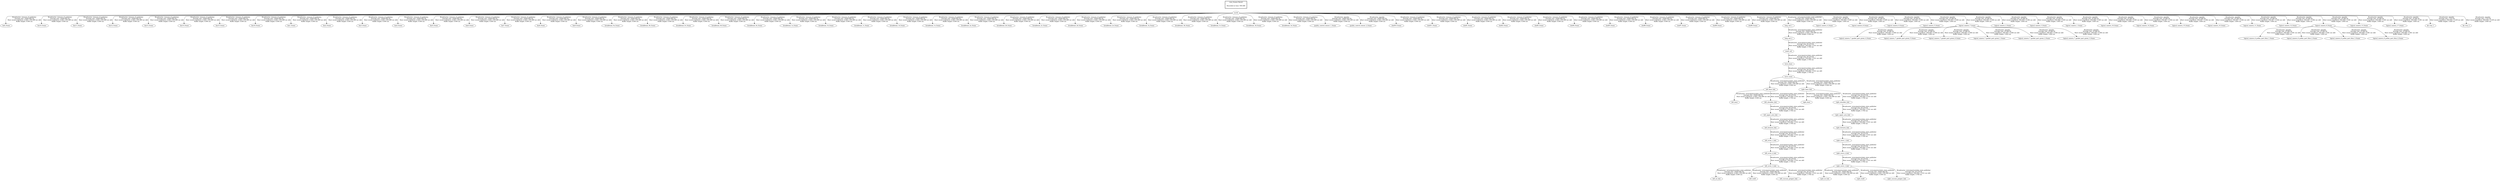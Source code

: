 digraph G {
"world" -> "belt_frame"[label="Broadcaster: /sensors_tf_publisher\nAverage rate: 10000.000 Hz\nMost recent transform: 0.000 ( 559.489 sec old)\nBuffer length: 0.000 sec\n"];
"world" -> "bin10_frame"[label="Broadcaster: /sensors_tf_publisher\nAverage rate: 10000.000 Hz\nMost recent transform: 0.000 ( 559.489 sec old)\nBuffer length: 0.000 sec\n"];
"world" -> "bin11_frame"[label="Broadcaster: /sensors_tf_publisher\nAverage rate: 10000.000 Hz\nMost recent transform: 0.000 ( 559.489 sec old)\nBuffer length: 0.000 sec\n"];
"world" -> "bin12_frame"[label="Broadcaster: /sensors_tf_publisher\nAverage rate: 10000.000 Hz\nMost recent transform: 0.000 ( 559.489 sec old)\nBuffer length: 0.000 sec\n"];
"world" -> "bin13_frame"[label="Broadcaster: /sensors_tf_publisher\nAverage rate: 10000.000 Hz\nMost recent transform: 0.000 ( 559.489 sec old)\nBuffer length: 0.000 sec\n"];
"world" -> "bin14_frame"[label="Broadcaster: /sensors_tf_publisher\nAverage rate: 10000.000 Hz\nMost recent transform: 0.000 ( 559.489 sec old)\nBuffer length: 0.000 sec\n"];
"world" -> "bin15_frame"[label="Broadcaster: /sensors_tf_publisher\nAverage rate: 10000.000 Hz\nMost recent transform: 0.000 ( 559.489 sec old)\nBuffer length: 0.000 sec\n"];
"world" -> "bin16_frame"[label="Broadcaster: /sensors_tf_publisher\nAverage rate: 10000.000 Hz\nMost recent transform: 0.000 ( 559.489 sec old)\nBuffer length: 0.000 sec\n"];
"world" -> "bin1_frame"[label="Broadcaster: /sensors_tf_publisher\nAverage rate: 10000.000 Hz\nMost recent transform: 0.000 ( 559.489 sec old)\nBuffer length: 0.000 sec\n"];
"world" -> "bin2_frame"[label="Broadcaster: /sensors_tf_publisher\nAverage rate: 10000.000 Hz\nMost recent transform: 0.000 ( 559.489 sec old)\nBuffer length: 0.000 sec\n"];
"world" -> "bin3_frame"[label="Broadcaster: /sensors_tf_publisher\nAverage rate: 10000.000 Hz\nMost recent transform: 0.000 ( 559.489 sec old)\nBuffer length: 0.000 sec\n"];
"world" -> "bin4_frame"[label="Broadcaster: /sensors_tf_publisher\nAverage rate: 10000.000 Hz\nMost recent transform: 0.000 ( 559.489 sec old)\nBuffer length: 0.000 sec\n"];
"world" -> "bin5_frame"[label="Broadcaster: /sensors_tf_publisher\nAverage rate: 10000.000 Hz\nMost recent transform: 0.000 ( 559.489 sec old)\nBuffer length: 0.000 sec\n"];
"world" -> "bin6_frame"[label="Broadcaster: /sensors_tf_publisher\nAverage rate: 10000.000 Hz\nMost recent transform: 0.000 ( 559.489 sec old)\nBuffer length: 0.000 sec\n"];
"world" -> "bin7_frame"[label="Broadcaster: /sensors_tf_publisher\nAverage rate: 10000.000 Hz\nMost recent transform: 0.000 ( 559.489 sec old)\nBuffer length: 0.000 sec\n"];
"world" -> "bin8_frame"[label="Broadcaster: /sensors_tf_publisher\nAverage rate: 10000.000 Hz\nMost recent transform: 0.000 ( 559.489 sec old)\nBuffer length: 0.000 sec\n"];
"world" -> "bin9_frame"[label="Broadcaster: /sensors_tf_publisher\nAverage rate: 10000.000 Hz\nMost recent transform: 0.000 ( 559.489 sec old)\nBuffer length: 0.000 sec\n"];
"world" -> "breakbeam_0a_frame"[label="Broadcaster: /sensors_tf_publisher\nAverage rate: 10000.000 Hz\nMost recent transform: 0.000 ( 559.489 sec old)\nBuffer length: 0.000 sec\n"];
"world" -> "breakbeam_0b_frame"[label="Broadcaster: /sensors_tf_publisher\nAverage rate: 10000.000 Hz\nMost recent transform: 0.000 ( 559.489 sec old)\nBuffer length: 0.000 sec\n"];
"world" -> "breakbeam_0c_frame"[label="Broadcaster: /sensors_tf_publisher\nAverage rate: 10000.000 Hz\nMost recent transform: 0.000 ( 559.489 sec old)\nBuffer length: 0.000 sec\n"];
"world" -> "breakbeam_0d_frame"[label="Broadcaster: /sensors_tf_publisher\nAverage rate: 10000.000 Hz\nMost recent transform: 0.000 ( 559.489 sec old)\nBuffer length: 0.000 sec\n"];
"world" -> "breakbeam_0e_frame"[label="Broadcaster: /sensors_tf_publisher\nAverage rate: 10000.000 Hz\nMost recent transform: 0.000 ( 559.489 sec old)\nBuffer length: 0.000 sec\n"];
"world" -> "breakbeam_1a_frame"[label="Broadcaster: /sensors_tf_publisher\nAverage rate: 10000.000 Hz\nMost recent transform: 0.000 ( 559.489 sec old)\nBuffer length: 0.000 sec\n"];
"world" -> "breakbeam_1b_frame"[label="Broadcaster: /sensors_tf_publisher\nAverage rate: 10000.000 Hz\nMost recent transform: 0.000 ( 559.489 sec old)\nBuffer length: 0.000 sec\n"];
"world" -> "breakbeam_1c_frame"[label="Broadcaster: /sensors_tf_publisher\nAverage rate: 10000.000 Hz\nMost recent transform: 0.000 ( 559.489 sec old)\nBuffer length: 0.000 sec\n"];
"world" -> "breakbeam_1d_frame"[label="Broadcaster: /sensors_tf_publisher\nAverage rate: 10000.000 Hz\nMost recent transform: 0.000 ( 559.489 sec old)\nBuffer length: 0.000 sec\n"];
"world" -> "breakbeam_1e_frame"[label="Broadcaster: /sensors_tf_publisher\nAverage rate: 10000.000 Hz\nMost recent transform: 0.000 ( 559.489 sec old)\nBuffer length: 0.000 sec\n"];
"world" -> "breakbeam_2a_frame"[label="Broadcaster: /sensors_tf_publisher\nAverage rate: 10000.000 Hz\nMost recent transform: 0.000 ( 559.489 sec old)\nBuffer length: 0.000 sec\n"];
"world" -> "breakbeam_2b_frame"[label="Broadcaster: /sensors_tf_publisher\nAverage rate: 10000.000 Hz\nMost recent transform: 0.000 ( 559.489 sec old)\nBuffer length: 0.000 sec\n"];
"world" -> "breakbeam_2c_frame"[label="Broadcaster: /sensors_tf_publisher\nAverage rate: 10000.000 Hz\nMost recent transform: 0.000 ( 559.489 sec old)\nBuffer length: 0.000 sec\n"];
"world" -> "breakbeam_2d_frame"[label="Broadcaster: /sensors_tf_publisher\nAverage rate: 10000.000 Hz\nMost recent transform: 0.000 ( 559.489 sec old)\nBuffer length: 0.000 sec\n"];
"world" -> "breakbeam_2e_frame"[label="Broadcaster: /sensors_tf_publisher\nAverage rate: 10000.000 Hz\nMost recent transform: 0.000 ( 559.489 sec old)\nBuffer length: 0.000 sec\n"];
"world" -> "breakbeam_3a_frame"[label="Broadcaster: /sensors_tf_publisher\nAverage rate: 10000.000 Hz\nMost recent transform: 0.000 ( 559.489 sec old)\nBuffer length: 0.000 sec\n"];
"world" -> "breakbeam_3b_frame"[label="Broadcaster: /sensors_tf_publisher\nAverage rate: 10000.000 Hz\nMost recent transform: 0.000 ( 559.489 sec old)\nBuffer length: 0.000 sec\n"];
"world" -> "breakbeam_3c_frame"[label="Broadcaster: /sensors_tf_publisher\nAverage rate: 10000.000 Hz\nMost recent transform: 0.000 ( 559.489 sec old)\nBuffer length: 0.000 sec\n"];
"world" -> "breakbeam_3d_frame"[label="Broadcaster: /sensors_tf_publisher\nAverage rate: 10000.000 Hz\nMost recent transform: 0.000 ( 559.489 sec old)\nBuffer length: 0.000 sec\n"];
"world" -> "breakbeam_3e_frame"[label="Broadcaster: /sensors_tf_publisher\nAverage rate: 10000.000 Hz\nMost recent transform: 0.000 ( 559.489 sec old)\nBuffer length: 0.000 sec\n"];
"world" -> "quality_control_sensor_1_frame"[label="Broadcaster: /gazebo\nAverage rate: 10000.000 Hz\nMost recent transform: 0.000 ( 559.489 sec old)\nBuffer length: 0.000 sec\n"];
"world" -> "quality_control_sensor_2_frame"[label="Broadcaster: /gazebo\nAverage rate: 10000.000 Hz\nMost recent transform: 0.000 ( 559.489 sec old)\nBuffer length: 0.000 sec\n"];
"world" -> "shelf10_frame"[label="Broadcaster: /sensors_tf_publisher\nAverage rate: 10000.000 Hz\nMost recent transform: 0.000 ( 559.489 sec old)\nBuffer length: 0.000 sec\n"];
"world" -> "shelf11_frame"[label="Broadcaster: /sensors_tf_publisher\nAverage rate: 10000.000 Hz\nMost recent transform: 0.000 ( 559.489 sec old)\nBuffer length: 0.000 sec\n"];
"world" -> "shelf1_frame"[label="Broadcaster: /sensors_tf_publisher\nAverage rate: 10000.000 Hz\nMost recent transform: 0.000 ( 559.489 sec old)\nBuffer length: 0.000 sec\n"];
"world" -> "shelf2_frame"[label="Broadcaster: /sensors_tf_publisher\nAverage rate: 10000.000 Hz\nMost recent transform: 0.000 ( 559.489 sec old)\nBuffer length: 0.000 sec\n"];
"world" -> "shelf3_frame"[label="Broadcaster: /sensors_tf_publisher\nAverage rate: 10000.000 Hz\nMost recent transform: 0.000 ( 559.489 sec old)\nBuffer length: 0.000 sec\n"];
"world" -> "shelf4_frame"[label="Broadcaster: /sensors_tf_publisher\nAverage rate: 10000.000 Hz\nMost recent transform: 0.000 ( 559.489 sec old)\nBuffer length: 0.000 sec\n"];
"world" -> "shelf5_frame"[label="Broadcaster: /sensors_tf_publisher\nAverage rate: 10000.000 Hz\nMost recent transform: 0.000 ( 559.489 sec old)\nBuffer length: 0.000 sec\n"];
"world" -> "shelf6_frame"[label="Broadcaster: /sensors_tf_publisher\nAverage rate: 10000.000 Hz\nMost recent transform: 0.000 ( 559.489 sec old)\nBuffer length: 0.000 sec\n"];
"world" -> "shelf7_frame"[label="Broadcaster: /sensors_tf_publisher\nAverage rate: 10000.000 Hz\nMost recent transform: 0.000 ( 559.489 sec old)\nBuffer length: 0.000 sec\n"];
"world" -> "shelf8_frame"[label="Broadcaster: /sensors_tf_publisher\nAverage rate: 10000.000 Hz\nMost recent transform: 0.000 ( 559.489 sec old)\nBuffer length: 0.000 sec\n"];
"world" -> "shelf9_frame"[label="Broadcaster: /sensors_tf_publisher\nAverage rate: 10000.000 Hz\nMost recent transform: 0.000 ( 559.489 sec old)\nBuffer length: 0.000 sec\n"];
"torso_main" -> "left_base_link"[label="Broadcaster: /ariac/gantry/robot_state_publisher\nAverage rate: 10000.000 Hz\nMost recent transform: 0.000 ( 559.489 sec old)\nBuffer length: 0.000 sec\n"];
"torso_base" -> "torso_main"[label="Broadcaster: /ariac/gantry/robot_state_publisher\nAverage rate: 50.270 Hz\nMost recent transform: 559.458 ( 0.031 sec old)\nBuffer length: 3.700 sec\n"];
"left_base_link" -> "left_base"[label="Broadcaster: /ariac/gantry/robot_state_publisher\nAverage rate: 10000.000 Hz\nMost recent transform: 0.000 ( 559.489 sec old)\nBuffer length: 0.000 sec\n"];
"left_wrist_3_link" -> "left_ee_link"[label="Broadcaster: /ariac/gantry/robot_state_publisher\nAverage rate: 10000.000 Hz\nMost recent transform: 0.000 ( 559.489 sec old)\nBuffer length: 0.000 sec\n"];
"left_wrist_2_link" -> "left_wrist_3_link"[label="Broadcaster: /ariac/gantry/robot_state_publisher\nAverage rate: 50.270 Hz\nMost recent transform: 559.458 ( 0.031 sec old)\nBuffer length: 3.700 sec\n"];
"left_wrist_3_link" -> "left_tool0"[label="Broadcaster: /ariac/gantry/robot_state_publisher\nAverage rate: 10000.000 Hz\nMost recent transform: 0.000 ( 559.489 sec old)\nBuffer length: 0.000 sec\n"];
"world" -> "long_rail_1"[label="Broadcaster: /ariac/gantry/robot_state_publisher\nAverage rate: 10000.000 Hz\nMost recent transform: 0.000 ( 559.489 sec old)\nBuffer length: 0.000 sec\n"];
"long_rail_1" -> "long_rail_2"[label="Broadcaster: /ariac/gantry/robot_state_publisher\nAverage rate: 10000.000 Hz\nMost recent transform: 0.000 ( 559.489 sec old)\nBuffer length: 0.000 sec\n"];
"torso_main" -> "right_base_link"[label="Broadcaster: /ariac/gantry/robot_state_publisher\nAverage rate: 10000.000 Hz\nMost recent transform: 0.000 ( 559.489 sec old)\nBuffer length: 0.000 sec\n"];
"right_base_link" -> "right_base"[label="Broadcaster: /ariac/gantry/robot_state_publisher\nAverage rate: 10000.000 Hz\nMost recent transform: 0.000 ( 559.489 sec old)\nBuffer length: 0.000 sec\n"];
"right_wrist_3_link" -> "right_ee_link"[label="Broadcaster: /ariac/gantry/robot_state_publisher\nAverage rate: 10000.000 Hz\nMost recent transform: 0.000 ( 559.489 sec old)\nBuffer length: 0.000 sec\n"];
"right_wrist_2_link" -> "right_wrist_3_link"[label="Broadcaster: /ariac/gantry/robot_state_publisher\nAverage rate: 50.270 Hz\nMost recent transform: 559.458 ( 0.031 sec old)\nBuffer length: 3.700 sec\n"];
"right_wrist_3_link" -> "right_tool0"[label="Broadcaster: /ariac/gantry/robot_state_publisher\nAverage rate: 10000.000 Hz\nMost recent transform: 0.000 ( 559.489 sec old)\nBuffer length: 0.000 sec\n"];
"left_upper_arm_link" -> "left_forearm_link"[label="Broadcaster: /ariac/gantry/robot_state_publisher\nAverage rate: 50.270 Hz\nMost recent transform: 559.458 ( 0.031 sec old)\nBuffer length: 3.700 sec\n"];
"left_shoulder_link" -> "left_upper_arm_link"[label="Broadcaster: /ariac/gantry/robot_state_publisher\nAverage rate: 50.270 Hz\nMost recent transform: 559.458 ( 0.031 sec old)\nBuffer length: 3.700 sec\n"];
"left_base_link" -> "left_shoulder_link"[label="Broadcaster: /ariac/gantry/robot_state_publisher\nAverage rate: 50.270 Hz\nMost recent transform: 559.458 ( 0.031 sec old)\nBuffer length: 3.700 sec\n"];
"left_wrist_3_link" -> "left_vacuum_gripper_link"[label="Broadcaster: /ariac/gantry/robot_state_publisher\nAverage rate: 50.270 Hz\nMost recent transform: 559.458 ( 0.031 sec old)\nBuffer length: 3.700 sec\n"];
"left_forearm_link" -> "left_wrist_1_link"[label="Broadcaster: /ariac/gantry/robot_state_publisher\nAverage rate: 50.270 Hz\nMost recent transform: 559.458 ( 0.031 sec old)\nBuffer length: 3.700 sec\n"];
"left_wrist_1_link" -> "left_wrist_2_link"[label="Broadcaster: /ariac/gantry/robot_state_publisher\nAverage rate: 50.270 Hz\nMost recent transform: 559.458 ( 0.031 sec old)\nBuffer length: 3.700 sec\n"];
"right_upper_arm_link" -> "right_forearm_link"[label="Broadcaster: /ariac/gantry/robot_state_publisher\nAverage rate: 50.270 Hz\nMost recent transform: 559.458 ( 0.031 sec old)\nBuffer length: 3.700 sec\n"];
"right_shoulder_link" -> "right_upper_arm_link"[label="Broadcaster: /ariac/gantry/robot_state_publisher\nAverage rate: 50.270 Hz\nMost recent transform: 559.458 ( 0.031 sec old)\nBuffer length: 3.700 sec\n"];
"right_base_link" -> "right_shoulder_link"[label="Broadcaster: /ariac/gantry/robot_state_publisher\nAverage rate: 50.270 Hz\nMost recent transform: 559.458 ( 0.031 sec old)\nBuffer length: 3.700 sec\n"];
"right_wrist_3_link" -> "right_vacuum_gripper_link"[label="Broadcaster: /ariac/gantry/robot_state_publisher\nAverage rate: 50.270 Hz\nMost recent transform: 559.458 ( 0.031 sec old)\nBuffer length: 3.700 sec\n"];
"right_forearm_link" -> "right_wrist_1_link"[label="Broadcaster: /ariac/gantry/robot_state_publisher\nAverage rate: 50.270 Hz\nMost recent transform: 559.458 ( 0.031 sec old)\nBuffer length: 3.700 sec\n"];
"right_wrist_1_link" -> "right_wrist_2_link"[label="Broadcaster: /ariac/gantry/robot_state_publisher\nAverage rate: 50.270 Hz\nMost recent transform: 559.458 ( 0.031 sec old)\nBuffer length: 3.700 sec\n"];
"long_rail_2" -> "small_rail"[label="Broadcaster: /ariac/gantry/robot_state_publisher\nAverage rate: 50.270 Hz\nMost recent transform: 559.458 ( 0.031 sec old)\nBuffer length: 3.700 sec\n"];
"small_rail" -> "torso_base"[label="Broadcaster: /ariac/gantry/robot_state_publisher\nAverage rate: 50.270 Hz\nMost recent transform: 559.458 ( 0.031 sec old)\nBuffer length: 3.700 sec\n"];
"world" -> "logical_camera_4_frame"[label="Broadcaster: /gazebo\nAverage rate: 10.266 Hz\nMost recent transform: 559.404 ( 0.085 sec old)\nBuffer length: 3.604 sec\n"];
"world" -> "logical_camera_8_frame"[label="Broadcaster: /gazebo\nAverage rate: 10.266 Hz\nMost recent transform: 559.404 ( 0.085 sec old)\nBuffer length: 3.604 sec\n"];
"world" -> "logical_camera_9_frame"[label="Broadcaster: /gazebo\nAverage rate: 10.264 Hz\nMost recent transform: 559.405 ( 0.084 sec old)\nBuffer length: 3.605 sec\n"];
"world" -> "logical_camera_5_frame"[label="Broadcaster: /gazebo\nAverage rate: 10.266 Hz\nMost recent transform: 559.405 ( 0.084 sec old)\nBuffer length: 3.604 sec\n"];
"world" -> "logical_camera_7_frame"[label="Broadcaster: /gazebo\nAverage rate: 10.266 Hz\nMost recent transform: 559.405 ( 0.084 sec old)\nBuffer length: 3.604 sec\n"];
"logical_camera_7_frame" -> "logical_camera_7_gasket_part_green_4_frame"[label="Broadcaster: /gazebo\nAverage rate: 10.266 Hz\nMost recent transform: 559.405 ( 0.084 sec old)\nBuffer length: 3.604 sec\n"];
"logical_camera_7_frame" -> "logical_camera_7_gasket_part_green_5_frame"[label="Broadcaster: /gazebo\nAverage rate: 10.266 Hz\nMost recent transform: 559.405 ( 0.084 sec old)\nBuffer length: 3.604 sec\n"];
"logical_camera_7_frame" -> "logical_camera_7_gasket_part_green_6_frame"[label="Broadcaster: /gazebo\nAverage rate: 10.266 Hz\nMost recent transform: 559.405 ( 0.084 sec old)\nBuffer length: 3.604 sec\n"];
"logical_camera_7_frame" -> "logical_camera_7_gasket_part_green_1_frame"[label="Broadcaster: /gazebo\nAverage rate: 10.266 Hz\nMost recent transform: 559.405 ( 0.084 sec old)\nBuffer length: 3.604 sec\n"];
"logical_camera_7_frame" -> "logical_camera_7_gasket_part_green_2_frame"[label="Broadcaster: /gazebo\nAverage rate: 10.266 Hz\nMost recent transform: 559.405 ( 0.084 sec old)\nBuffer length: 3.604 sec\n"];
"logical_camera_7_frame" -> "logical_camera_7_gasket_part_green_3_frame"[label="Broadcaster: /gazebo\nAverage rate: 10.266 Hz\nMost recent transform: 559.405 ( 0.084 sec old)\nBuffer length: 3.604 sec\n"];
"world" -> "logical_camera_2_frame"[label="Broadcaster: /gazebo\nAverage rate: 10.266 Hz\nMost recent transform: 559.405 ( 0.084 sec old)\nBuffer length: 3.604 sec\n"];
"world" -> "logical_camera_3_frame"[label="Broadcaster: /gazebo\nAverage rate: 10.264 Hz\nMost recent transform: 559.406 ( 0.083 sec old)\nBuffer length: 3.605 sec\n"];
"world" -> "logical_camera_1_frame"[label="Broadcaster: /gazebo\nAverage rate: 10.264 Hz\nMost recent transform: 559.406 ( 0.083 sec old)\nBuffer length: 3.605 sec\n"];
"world" -> "logical_camera_16_frame"[label="Broadcaster: /gazebo\nAverage rate: 10.266 Hz\nMost recent transform: 559.406 ( 0.083 sec old)\nBuffer length: 3.604 sec\n"];
"world" -> "logical_camera_14_frame"[label="Broadcaster: /gazebo\nAverage rate: 10.266 Hz\nMost recent transform: 559.407 ( 0.082 sec old)\nBuffer length: 3.604 sec\n"];
"world" -> "logical_camera_15_frame"[label="Broadcaster: /gazebo\nAverage rate: 10.266 Hz\nMost recent transform: 559.407 ( 0.082 sec old)\nBuffer length: 3.604 sec\n"];
"world" -> "logical_camera_10_frame"[label="Broadcaster: /gazebo\nAverage rate: 10.266 Hz\nMost recent transform: 559.407 ( 0.082 sec old)\nBuffer length: 3.604 sec\n"];
"world" -> "logical_camera_11_frame"[label="Broadcaster: /gazebo\nAverage rate: 10.266 Hz\nMost recent transform: 559.407 ( 0.082 sec old)\nBuffer length: 3.604 sec\n"];
"world" -> "logical_camera_12_frame"[label="Broadcaster: /gazebo\nAverage rate: 10.266 Hz\nMost recent transform: 559.407 ( 0.082 sec old)\nBuffer length: 3.604 sec\n"];
"world" -> "logical_camera_6_frame"[label="Broadcaster: /gazebo\nAverage rate: 10.266 Hz\nMost recent transform: 559.408 ( 0.081 sec old)\nBuffer length: 3.604 sec\n"];
"logical_camera_6_frame" -> "logical_camera_6_pulley_part_blue_1_frame"[label="Broadcaster: /gazebo\nAverage rate: 10.266 Hz\nMost recent transform: 559.408 ( 0.081 sec old)\nBuffer length: 3.604 sec\n"];
"logical_camera_6_frame" -> "logical_camera_6_pulley_part_blue_2_frame"[label="Broadcaster: /gazebo\nAverage rate: 10.266 Hz\nMost recent transform: 559.408 ( 0.081 sec old)\nBuffer length: 3.604 sec\n"];
"logical_camera_6_frame" -> "logical_camera_6_pulley_part_blue_3_frame"[label="Broadcaster: /gazebo\nAverage rate: 10.266 Hz\nMost recent transform: 559.408 ( 0.081 sec old)\nBuffer length: 3.604 sec\n"];
"logical_camera_6_frame" -> "logical_camera_6_pulley_part_blue_4_frame"[label="Broadcaster: /gazebo\nAverage rate: 10.266 Hz\nMost recent transform: 559.408 ( 0.081 sec old)\nBuffer length: 3.604 sec\n"];
"world" -> "logical_camera_13_frame"[label="Broadcaster: /gazebo\nAverage rate: 10.266 Hz\nMost recent transform: 559.408 ( 0.081 sec old)\nBuffer length: 3.604 sec\n"];
"world" -> "logical_camera_17_frame"[label="Broadcaster: /gazebo\nAverage rate: 10.266 Hz\nMost recent transform: 559.408 ( 0.081 sec old)\nBuffer length: 3.604 sec\n"];
"world" -> "kit_tray_1"[label="Broadcaster: /gazebo\nAverage rate: 1.333 Hz\nMost recent transform: 559.050 ( 0.439 sec old)\nBuffer length: 3.000 sec\n"];
"world" -> "kit_tray_2"[label="Broadcaster: /gazebo\nAverage rate: 1.333 Hz\nMost recent transform: 559.050 ( 0.439 sec old)\nBuffer length: 3.000 sec\n"];
edge [style=invis];
 subgraph cluster_legend { style=bold; color=black; label ="view_frames Result";
"Recorded at time: 559.489"[ shape=plaintext ] ;
 }->"world";
}
